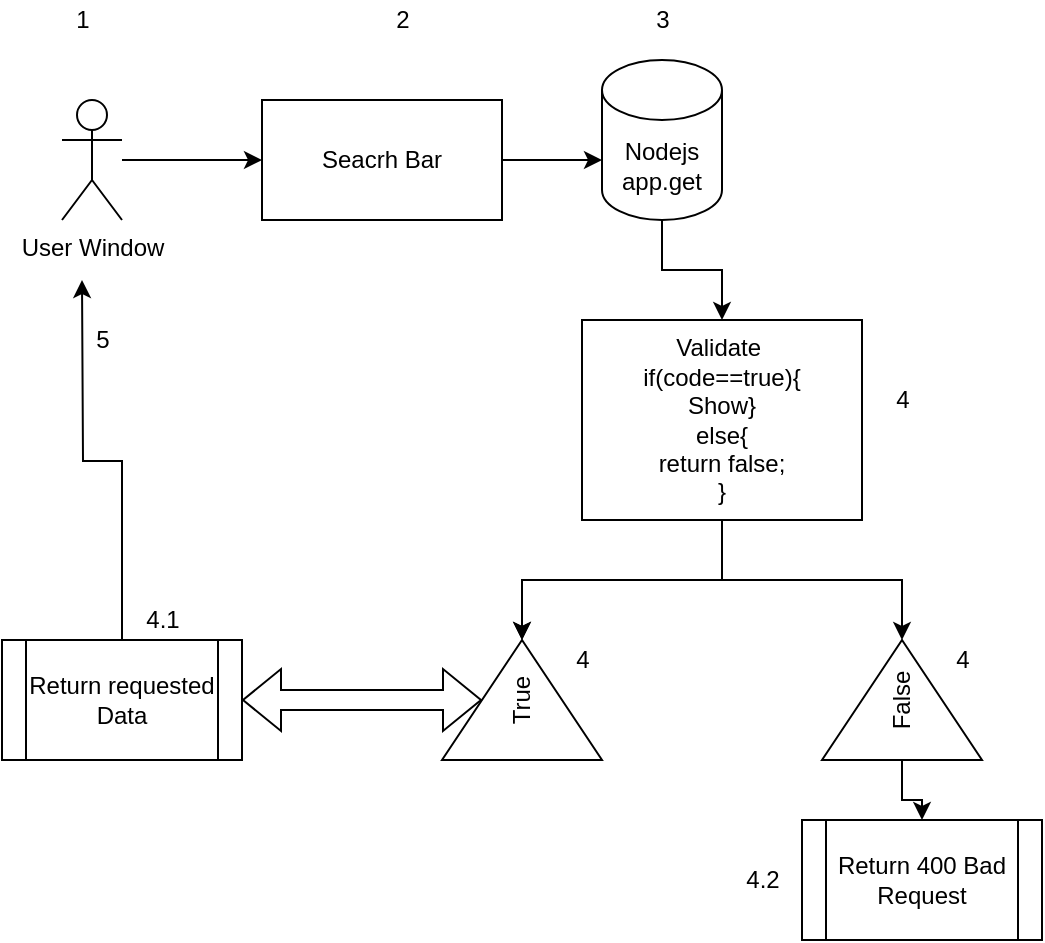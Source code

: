 <mxfile version="16.0.0" type="device"><diagram id="UewCxOKgj5ejgrSD_135" name="Page-1"><mxGraphModel dx="768" dy="460" grid="1" gridSize="10" guides="1" tooltips="1" connect="1" arrows="1" fold="1" page="1" pageScale="1" pageWidth="850" pageHeight="1100" math="0" shadow="0"><root><mxCell id="0"/><mxCell id="1" parent="0"/><mxCell id="Cwklnd_boausSUyBUbY--3" style="edgeStyle=orthogonalEdgeStyle;rounded=0;orthogonalLoop=1;jettySize=auto;html=1;" edge="1" parent="1" source="Cwklnd_boausSUyBUbY--1"><mxGeometry relative="1" as="geometry"><mxPoint x="400" y="220" as="targetPoint"/></mxGeometry></mxCell><mxCell id="Cwklnd_boausSUyBUbY--1" value="Seacrh Bar" style="rounded=0;whiteSpace=wrap;html=1;" vertex="1" parent="1"><mxGeometry x="230" y="190" width="120" height="60" as="geometry"/></mxCell><mxCell id="Cwklnd_boausSUyBUbY--7" style="edgeStyle=orthogonalEdgeStyle;rounded=0;orthogonalLoop=1;jettySize=auto;html=1;entryX=0;entryY=0.5;entryDx=0;entryDy=0;" edge="1" parent="1" source="Cwklnd_boausSUyBUbY--4" target="Cwklnd_boausSUyBUbY--1"><mxGeometry relative="1" as="geometry"/></mxCell><mxCell id="Cwklnd_boausSUyBUbY--4" value="User Window" style="shape=umlActor;verticalLabelPosition=bottom;verticalAlign=top;html=1;outlineConnect=0;" vertex="1" parent="1"><mxGeometry x="130" y="190" width="30" height="60" as="geometry"/></mxCell><mxCell id="Cwklnd_boausSUyBUbY--10" style="edgeStyle=orthogonalEdgeStyle;rounded=0;orthogonalLoop=1;jettySize=auto;html=1;" edge="1" parent="1" source="Cwklnd_boausSUyBUbY--8" target="Cwklnd_boausSUyBUbY--9"><mxGeometry relative="1" as="geometry"/></mxCell><mxCell id="Cwklnd_boausSUyBUbY--8" value="Nodejs&lt;br&gt;app.get" style="shape=cylinder3;whiteSpace=wrap;html=1;boundedLbl=1;backgroundOutline=1;size=15;" vertex="1" parent="1"><mxGeometry x="400" y="170" width="60" height="80" as="geometry"/></mxCell><mxCell id="Cwklnd_boausSUyBUbY--13" value="" style="edgeStyle=orthogonalEdgeStyle;rounded=0;orthogonalLoop=1;jettySize=auto;html=1;" edge="1" parent="1" source="Cwklnd_boausSUyBUbY--9" target="Cwklnd_boausSUyBUbY--11"><mxGeometry relative="1" as="geometry"/></mxCell><mxCell id="Cwklnd_boausSUyBUbY--14" value="" style="edgeStyle=orthogonalEdgeStyle;rounded=0;orthogonalLoop=1;jettySize=auto;html=1;" edge="1" parent="1" source="Cwklnd_boausSUyBUbY--9" target="Cwklnd_boausSUyBUbY--11"><mxGeometry relative="1" as="geometry"/></mxCell><mxCell id="Cwklnd_boausSUyBUbY--15" style="edgeStyle=orthogonalEdgeStyle;rounded=0;orthogonalLoop=1;jettySize=auto;html=1;entryX=1;entryY=0.5;entryDx=0;entryDy=0;" edge="1" parent="1" source="Cwklnd_boausSUyBUbY--9" target="Cwklnd_boausSUyBUbY--12"><mxGeometry relative="1" as="geometry"/></mxCell><mxCell id="Cwklnd_boausSUyBUbY--9" value="Validate&amp;nbsp;&lt;br&gt;if(code==true){&lt;br&gt;Show}&lt;br&gt;else{&lt;br&gt;return false;&lt;br&gt;}" style="rounded=0;whiteSpace=wrap;html=1;" vertex="1" parent="1"><mxGeometry x="390" y="300" width="140" height="100" as="geometry"/></mxCell><mxCell id="Cwklnd_boausSUyBUbY--11" value="True" style="triangle;whiteSpace=wrap;html=1;rotation=-90;" vertex="1" parent="1"><mxGeometry x="330" y="450" width="60" height="80" as="geometry"/></mxCell><mxCell id="Cwklnd_boausSUyBUbY--22" value="" style="edgeStyle=orthogonalEdgeStyle;rounded=0;orthogonalLoop=1;jettySize=auto;html=1;" edge="1" parent="1" source="Cwklnd_boausSUyBUbY--12" target="Cwklnd_boausSUyBUbY--21"><mxGeometry relative="1" as="geometry"/></mxCell><mxCell id="Cwklnd_boausSUyBUbY--12" value="False" style="triangle;whiteSpace=wrap;html=1;rotation=-90;" vertex="1" parent="1"><mxGeometry x="520" y="450" width="60" height="80" as="geometry"/></mxCell><mxCell id="Cwklnd_boausSUyBUbY--16" value="" style="shape=flexArrow;endArrow=classic;startArrow=classic;html=1;rounded=0;exitX=0.5;exitY=0;exitDx=0;exitDy=0;" edge="1" parent="1" source="Cwklnd_boausSUyBUbY--11" target="Cwklnd_boausSUyBUbY--17"><mxGeometry width="100" height="100" relative="1" as="geometry"><mxPoint x="140" y="510" as="sourcePoint"/><mxPoint x="160" y="490" as="targetPoint"/></mxGeometry></mxCell><mxCell id="Cwklnd_boausSUyBUbY--18" style="edgeStyle=orthogonalEdgeStyle;rounded=0;orthogonalLoop=1;jettySize=auto;html=1;" edge="1" parent="1" source="Cwklnd_boausSUyBUbY--17"><mxGeometry relative="1" as="geometry"><mxPoint x="140" y="280" as="targetPoint"/></mxGeometry></mxCell><mxCell id="Cwklnd_boausSUyBUbY--17" value="Return requested Data" style="shape=process;whiteSpace=wrap;html=1;backgroundOutline=1;" vertex="1" parent="1"><mxGeometry x="100" y="460" width="120" height="60" as="geometry"/></mxCell><mxCell id="Cwklnd_boausSUyBUbY--21" value="Return 400 Bad Request" style="shape=process;whiteSpace=wrap;html=1;backgroundOutline=1;" vertex="1" parent="1"><mxGeometry x="500" y="550" width="120" height="60" as="geometry"/></mxCell><mxCell id="Cwklnd_boausSUyBUbY--23" value="1" style="text;html=1;align=center;verticalAlign=middle;resizable=0;points=[];autosize=1;strokeColor=none;fillColor=none;" vertex="1" parent="1"><mxGeometry x="130" y="140" width="20" height="20" as="geometry"/></mxCell><mxCell id="Cwklnd_boausSUyBUbY--24" value="2" style="text;html=1;align=center;verticalAlign=middle;resizable=0;points=[];autosize=1;strokeColor=none;fillColor=none;" vertex="1" parent="1"><mxGeometry x="290" y="140" width="20" height="20" as="geometry"/></mxCell><mxCell id="Cwklnd_boausSUyBUbY--25" value="3" style="text;html=1;align=center;verticalAlign=middle;resizable=0;points=[];autosize=1;strokeColor=none;fillColor=none;" vertex="1" parent="1"><mxGeometry x="420" y="140" width="20" height="20" as="geometry"/></mxCell><mxCell id="Cwklnd_boausSUyBUbY--26" value="4" style="text;html=1;align=center;verticalAlign=middle;resizable=0;points=[];autosize=1;strokeColor=none;fillColor=none;" vertex="1" parent="1"><mxGeometry x="540" y="330" width="20" height="20" as="geometry"/></mxCell><mxCell id="Cwklnd_boausSUyBUbY--27" value="4" style="text;html=1;align=center;verticalAlign=middle;resizable=0;points=[];autosize=1;strokeColor=none;fillColor=none;" vertex="1" parent="1"><mxGeometry x="380" y="460" width="20" height="20" as="geometry"/></mxCell><mxCell id="Cwklnd_boausSUyBUbY--28" value="4" style="text;html=1;align=center;verticalAlign=middle;resizable=0;points=[];autosize=1;strokeColor=none;fillColor=none;" vertex="1" parent="1"><mxGeometry x="570" y="460" width="20" height="20" as="geometry"/></mxCell><mxCell id="Cwklnd_boausSUyBUbY--29" value="4.2" style="text;html=1;align=center;verticalAlign=middle;resizable=0;points=[];autosize=1;strokeColor=none;fillColor=none;" vertex="1" parent="1"><mxGeometry x="465" y="570" width="30" height="20" as="geometry"/></mxCell><mxCell id="Cwklnd_boausSUyBUbY--30" value="4.1" style="text;html=1;align=center;verticalAlign=middle;resizable=0;points=[];autosize=1;strokeColor=none;fillColor=none;" vertex="1" parent="1"><mxGeometry x="165" y="440" width="30" height="20" as="geometry"/></mxCell><mxCell id="Cwklnd_boausSUyBUbY--31" value="5" style="text;html=1;align=center;verticalAlign=middle;resizable=0;points=[];autosize=1;strokeColor=none;fillColor=none;" vertex="1" parent="1"><mxGeometry x="140" y="300" width="20" height="20" as="geometry"/></mxCell></root></mxGraphModel></diagram></mxfile>